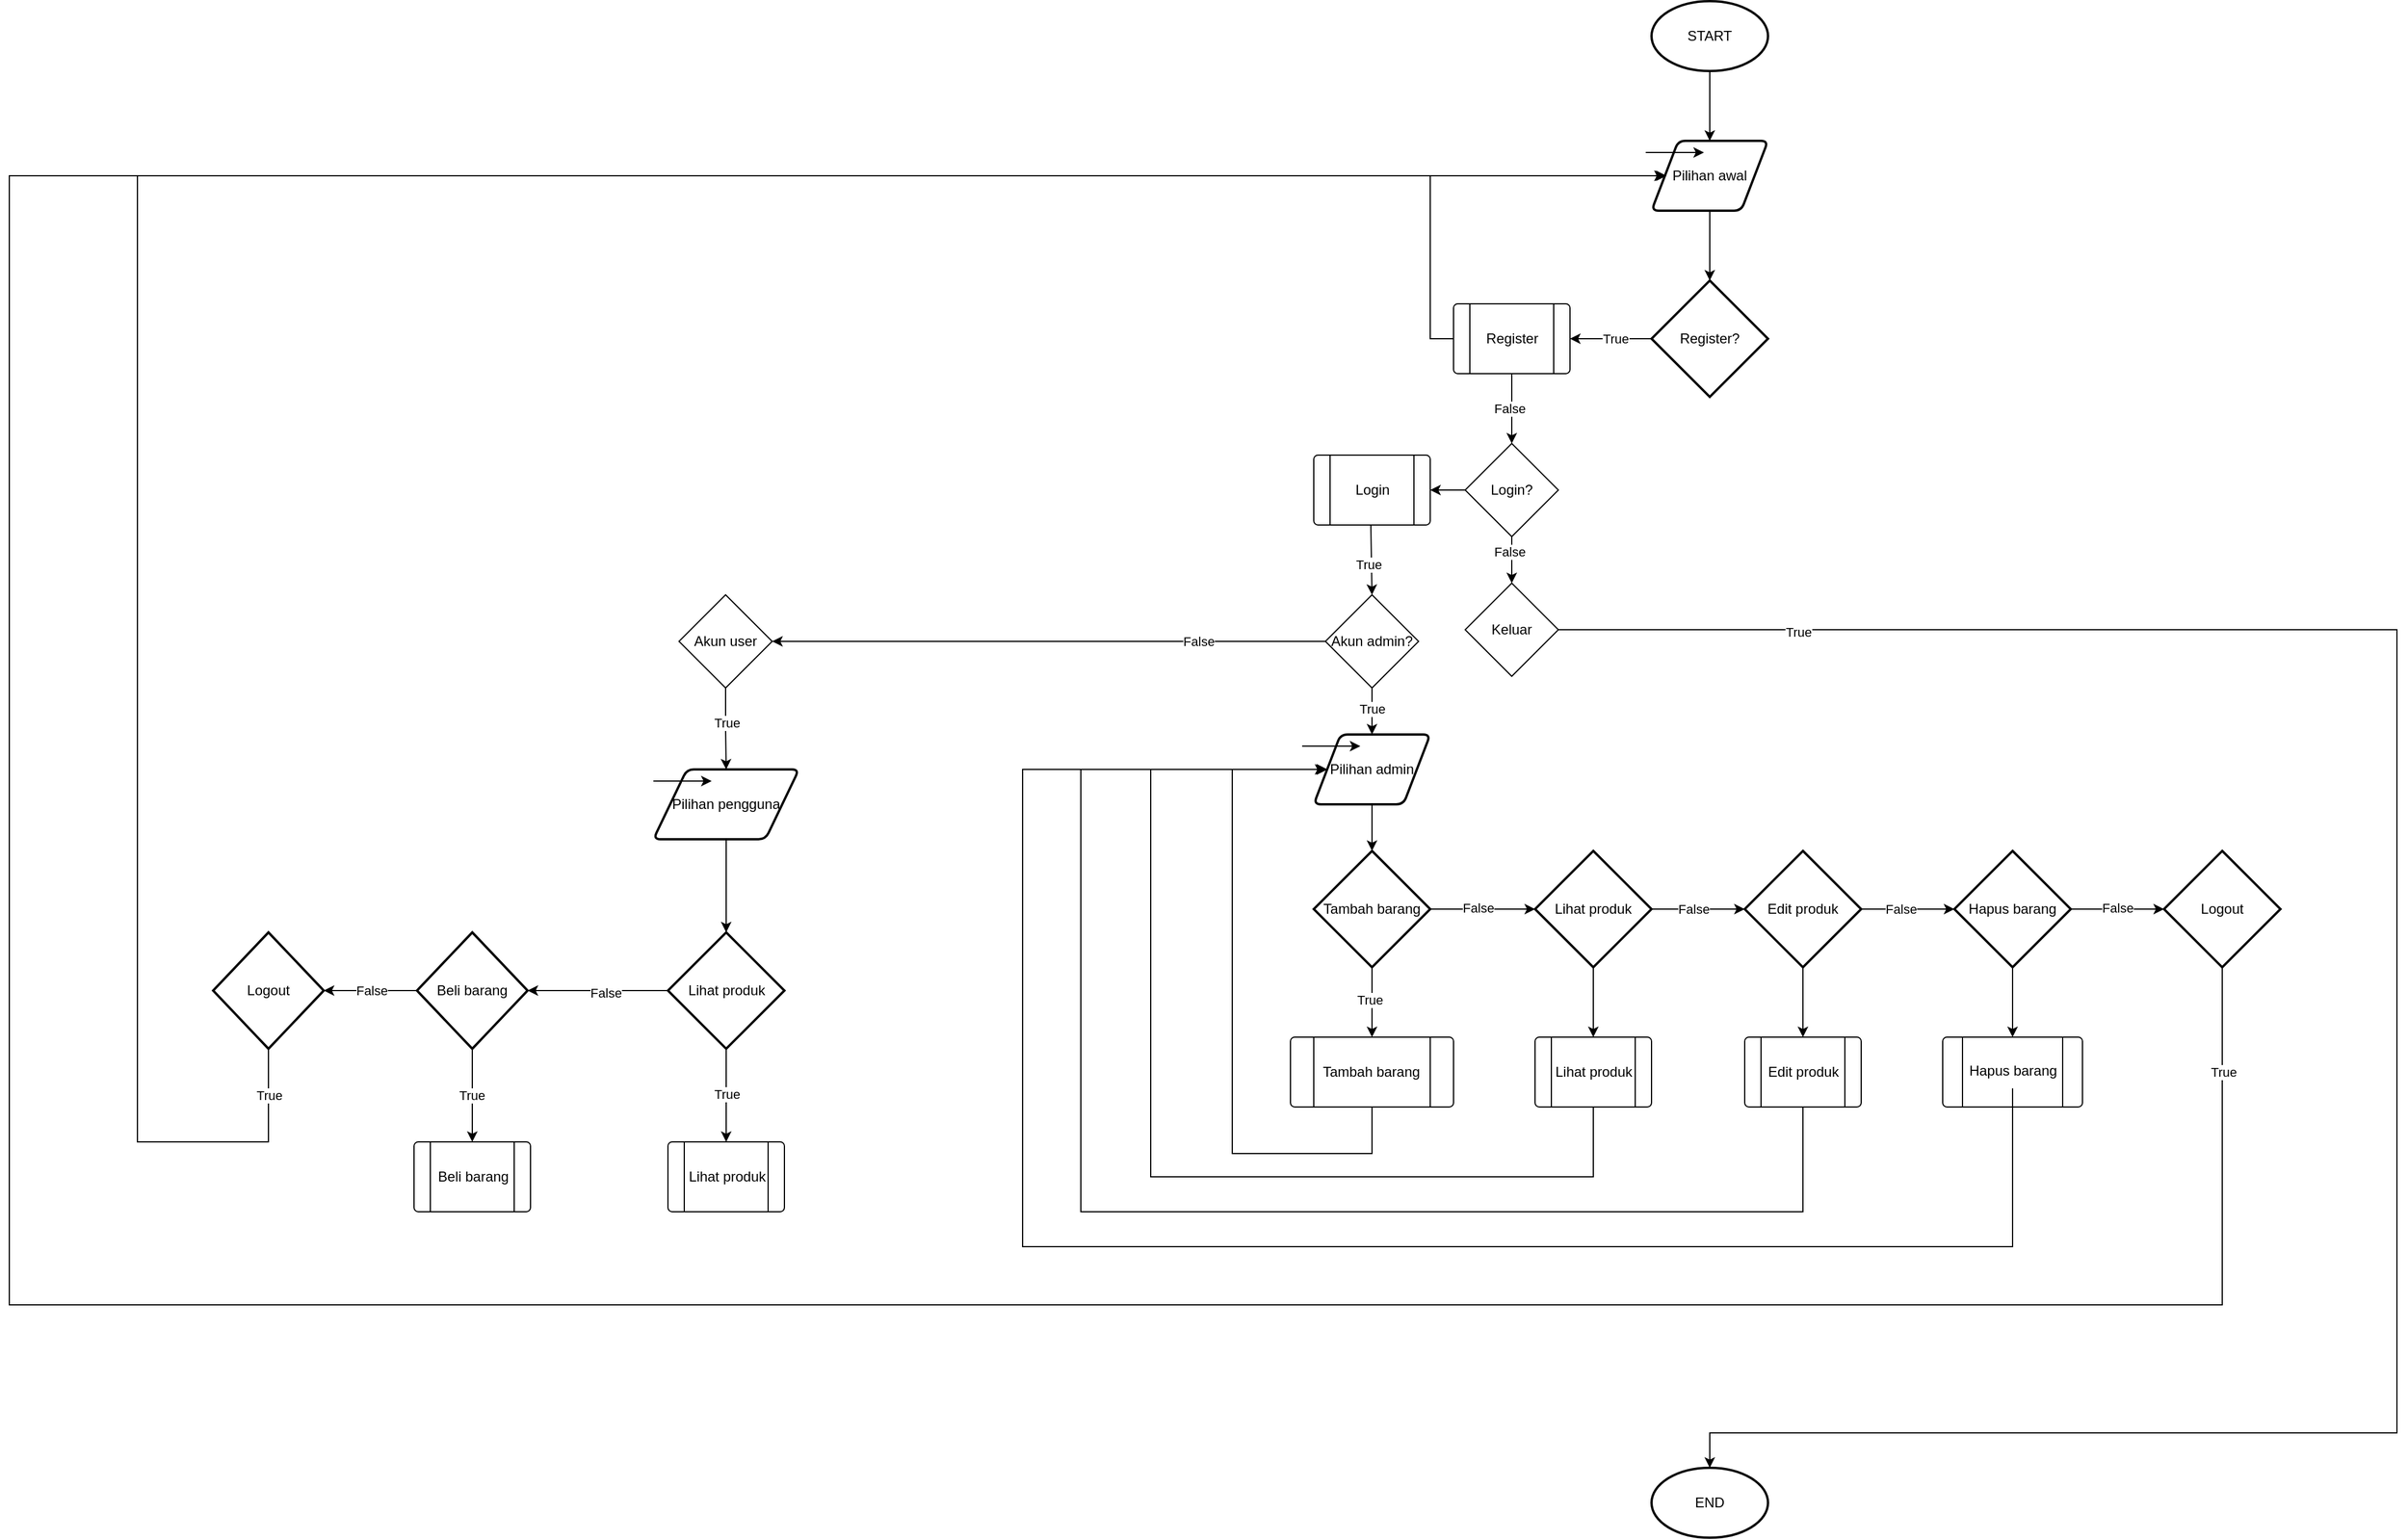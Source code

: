 <mxfile version="24.7.17" pages="8">
  <diagram id="26QEeZrX69vIbiT__6Te" name="UTAMA">
    <mxGraphModel dx="3218" dy="731" grid="1" gridSize="10" guides="1" tooltips="1" connect="1" arrows="1" fold="1" page="1" pageScale="1" pageWidth="850" pageHeight="1100" math="0" shadow="0">
      <root>
        <mxCell id="0" />
        <mxCell id="1" parent="0" />
        <mxCell id="IL1phmKc3OUUYU9UXJBj-3" value="" style="edgeStyle=orthogonalEdgeStyle;rounded=0;orthogonalLoop=1;jettySize=auto;html=1;" parent="1" source="IL1phmKc3OUUYU9UXJBj-1" target="IL1phmKc3OUUYU9UXJBj-2" edge="1">
          <mxGeometry relative="1" as="geometry" />
        </mxCell>
        <mxCell id="IL1phmKc3OUUYU9UXJBj-1" value="START" style="strokeWidth=2;html=1;shape=mxgraph.flowchart.start_1;whiteSpace=wrap;" parent="1" vertex="1">
          <mxGeometry x="370" y="290" width="100" height="60" as="geometry" />
        </mxCell>
        <mxCell id="IL1phmKc3OUUYU9UXJBj-5" value="" style="edgeStyle=orthogonalEdgeStyle;rounded=0;orthogonalLoop=1;jettySize=auto;html=1;entryX=0.5;entryY=0;entryDx=0;entryDy=0;entryPerimeter=0;" parent="1" source="IL1phmKc3OUUYU9UXJBj-2" target="XxElJnlrTqwfch94WFFh-1" edge="1">
          <mxGeometry relative="1" as="geometry">
            <mxPoint x="420" y="550" as="targetPoint" />
          </mxGeometry>
        </mxCell>
        <mxCell id="IL1phmKc3OUUYU9UXJBj-2" value="Pilihan awal" style="shape=parallelogram;html=1;strokeWidth=2;perimeter=parallelogramPerimeter;whiteSpace=wrap;rounded=1;arcSize=12;size=0.23;" parent="1" vertex="1">
          <mxGeometry x="370" y="410" width="100" height="60" as="geometry" />
        </mxCell>
        <mxCell id="XxElJnlrTqwfch94WFFh-4" value="" style="edgeStyle=orthogonalEdgeStyle;rounded=0;orthogonalLoop=1;jettySize=auto;html=1;entryX=1;entryY=0.5;entryDx=0;entryDy=0;" parent="1" source="XxElJnlrTqwfch94WFFh-1" target="XxElJnlrTqwfch94WFFh-5" edge="1">
          <mxGeometry relative="1" as="geometry">
            <mxPoint x="300" y="580" as="targetPoint" />
          </mxGeometry>
        </mxCell>
        <mxCell id="XxElJnlrTqwfch94WFFh-6" value="True" style="edgeLabel;html=1;align=center;verticalAlign=middle;resizable=0;points=[];" parent="XxElJnlrTqwfch94WFFh-4" vertex="1" connectable="0">
          <mxGeometry x="-0.103" y="5" relative="1" as="geometry">
            <mxPoint y="-5" as="offset" />
          </mxGeometry>
        </mxCell>
        <mxCell id="XxElJnlrTqwfch94WFFh-1" value="Register?" style="strokeWidth=2;html=1;shape=mxgraph.flowchart.decision;whiteSpace=wrap;" parent="1" vertex="1">
          <mxGeometry x="370" y="530" width="100" height="100" as="geometry" />
        </mxCell>
        <mxCell id="XxElJnlrTqwfch94WFFh-8" style="edgeStyle=orthogonalEdgeStyle;rounded=0;orthogonalLoop=1;jettySize=auto;html=1;entryX=0;entryY=0.5;entryDx=0;entryDy=0;" parent="1" source="XxElJnlrTqwfch94WFFh-5" target="IL1phmKc3OUUYU9UXJBj-2" edge="1">
          <mxGeometry relative="1" as="geometry">
            <Array as="points">
              <mxPoint x="180" y="580" />
              <mxPoint x="180" y="440" />
            </Array>
          </mxGeometry>
        </mxCell>
        <mxCell id="4S5R090-bwrtNlhZvarS-1" value="" style="edgeStyle=orthogonalEdgeStyle;rounded=0;orthogonalLoop=1;jettySize=auto;html=1;entryX=0.5;entryY=0;entryDx=0;entryDy=0;" parent="1" source="XxElJnlrTqwfch94WFFh-5" target="4S5R090-bwrtNlhZvarS-7" edge="1">
          <mxGeometry relative="1" as="geometry">
            <mxPoint x="250" y="680" as="targetPoint" />
          </mxGeometry>
        </mxCell>
        <mxCell id="4S5R090-bwrtNlhZvarS-2" value="False" style="edgeLabel;html=1;align=center;verticalAlign=middle;resizable=0;points=[];" parent="4S5R090-bwrtNlhZvarS-1" vertex="1" connectable="0">
          <mxGeometry y="-2" relative="1" as="geometry">
            <mxPoint as="offset" />
          </mxGeometry>
        </mxCell>
        <mxCell id="XxElJnlrTqwfch94WFFh-5" value="" style="verticalLabelPosition=bottom;verticalAlign=top;html=1;shape=process;whiteSpace=wrap;rounded=1;size=0.14;arcSize=6;" parent="1" vertex="1">
          <mxGeometry x="200" y="550" width="100" height="60" as="geometry" />
        </mxCell>
        <mxCell id="XxElJnlrTqwfch94WFFh-7" value="Register" style="text;html=1;align=center;verticalAlign=middle;resizable=0;points=[];autosize=1;strokeColor=none;fillColor=none;" parent="1" vertex="1">
          <mxGeometry x="215" y="565" width="70" height="30" as="geometry" />
        </mxCell>
        <mxCell id="4S5R090-bwrtNlhZvarS-9" value="" style="edgeStyle=orthogonalEdgeStyle;rounded=0;orthogonalLoop=1;jettySize=auto;html=1;" parent="1" source="4S5R090-bwrtNlhZvarS-7" target="4S5R090-bwrtNlhZvarS-8" edge="1">
          <mxGeometry relative="1" as="geometry" />
        </mxCell>
        <mxCell id="4S5R090-bwrtNlhZvarS-13" value="" style="edgeStyle=orthogonalEdgeStyle;rounded=0;orthogonalLoop=1;jettySize=auto;html=1;" parent="1" source="4S5R090-bwrtNlhZvarS-7" target="4S5R090-bwrtNlhZvarS-12" edge="1">
          <mxGeometry relative="1" as="geometry" />
        </mxCell>
        <mxCell id="4S5R090-bwrtNlhZvarS-16" value="False" style="edgeLabel;html=1;align=center;verticalAlign=middle;resizable=0;points=[];" parent="4S5R090-bwrtNlhZvarS-13" vertex="1" connectable="0">
          <mxGeometry x="-0.36" y="-2" relative="1" as="geometry">
            <mxPoint as="offset" />
          </mxGeometry>
        </mxCell>
        <mxCell id="4S5R090-bwrtNlhZvarS-7" value="Login?" style="rhombus;whiteSpace=wrap;html=1;" parent="1" vertex="1">
          <mxGeometry x="210" y="670" width="80" height="80" as="geometry" />
        </mxCell>
        <mxCell id="4S5R090-bwrtNlhZvarS-8" value="" style="verticalLabelPosition=bottom;verticalAlign=top;html=1;shape=process;whiteSpace=wrap;rounded=1;size=0.14;arcSize=6;" parent="1" vertex="1">
          <mxGeometry x="80" y="680" width="100" height="60" as="geometry" />
        </mxCell>
        <mxCell id="4S5R090-bwrtNlhZvarS-15" value="" style="edgeStyle=orthogonalEdgeStyle;rounded=0;orthogonalLoop=1;jettySize=auto;html=1;" parent="1" target="4S5R090-bwrtNlhZvarS-14" edge="1">
          <mxGeometry relative="1" as="geometry">
            <mxPoint x="129" y="740" as="sourcePoint" />
          </mxGeometry>
        </mxCell>
        <mxCell id="Yj-vSeAOm31KCTu0Xsmr-1" value="True" style="edgeLabel;html=1;align=center;verticalAlign=middle;resizable=0;points=[];" parent="4S5R090-bwrtNlhZvarS-15" vertex="1" connectable="0">
          <mxGeometry x="0.135" y="-3" relative="1" as="geometry">
            <mxPoint as="offset" />
          </mxGeometry>
        </mxCell>
        <mxCell id="4S5R090-bwrtNlhZvarS-10" value="Login" style="text;html=1;align=center;verticalAlign=middle;resizable=0;points=[];autosize=1;strokeColor=none;fillColor=none;" parent="1" vertex="1">
          <mxGeometry x="105" y="695" width="50" height="30" as="geometry" />
        </mxCell>
        <mxCell id="4S5R090-bwrtNlhZvarS-12" value="Keluar" style="rhombus;whiteSpace=wrap;html=1;" parent="1" vertex="1">
          <mxGeometry x="210" y="790" width="80" height="80" as="geometry" />
        </mxCell>
        <mxCell id="_iMbOhREU7cKjliRstgV-2" value="" style="edgeStyle=orthogonalEdgeStyle;rounded=0;orthogonalLoop=1;jettySize=auto;html=1;entryX=0.5;entryY=0;entryDx=0;entryDy=0;" parent="1" source="4S5R090-bwrtNlhZvarS-14" target="Ol5AXbQPxSO3nmrqW-n--1" edge="1">
          <mxGeometry relative="1" as="geometry">
            <mxPoint x="120" y="908" as="targetPoint" />
          </mxGeometry>
        </mxCell>
        <mxCell id="Yj-vSeAOm31KCTu0Xsmr-2" value="True" style="edgeLabel;html=1;align=center;verticalAlign=middle;resizable=0;points=[];" parent="_iMbOhREU7cKjliRstgV-2" vertex="1" connectable="0">
          <mxGeometry x="-0.11" y="-3" relative="1" as="geometry">
            <mxPoint x="3" as="offset" />
          </mxGeometry>
        </mxCell>
        <mxCell id="Ol5AXbQPxSO3nmrqW-n--5" value="" style="edgeStyle=orthogonalEdgeStyle;rounded=0;orthogonalLoop=1;jettySize=auto;html=1;" parent="1" source="4S5R090-bwrtNlhZvarS-14" target="Ol5AXbQPxSO3nmrqW-n--4" edge="1">
          <mxGeometry relative="1" as="geometry" />
        </mxCell>
        <mxCell id="Yj-vSeAOm31KCTu0Xsmr-3" value="False" style="edgeLabel;html=1;align=center;verticalAlign=middle;resizable=0;points=[];" parent="Ol5AXbQPxSO3nmrqW-n--5" vertex="1" connectable="0">
          <mxGeometry x="-0.025" y="1" relative="1" as="geometry">
            <mxPoint x="122" y="-1" as="offset" />
          </mxGeometry>
        </mxCell>
        <mxCell id="4S5R090-bwrtNlhZvarS-14" value="Akun admin?" style="rhombus;whiteSpace=wrap;html=1;" parent="1" vertex="1">
          <mxGeometry x="90" y="800" width="80" height="80" as="geometry" />
        </mxCell>
        <mxCell id="OENtlaoTmzw9U8hLZUp1-2" value="" style="edgeStyle=orthogonalEdgeStyle;rounded=0;orthogonalLoop=1;jettySize=auto;html=1;" parent="1" source="Ol5AXbQPxSO3nmrqW-n--1" target="OENtlaoTmzw9U8hLZUp1-1" edge="1">
          <mxGeometry relative="1" as="geometry" />
        </mxCell>
        <mxCell id="Ol5AXbQPxSO3nmrqW-n--1" value="Pilihan admin" style="shape=parallelogram;html=1;strokeWidth=2;perimeter=parallelogramPerimeter;whiteSpace=wrap;rounded=1;arcSize=12;size=0.23;" parent="1" vertex="1">
          <mxGeometry x="80" y="920" width="100" height="60" as="geometry" />
        </mxCell>
        <mxCell id="Ol5AXbQPxSO3nmrqW-n--3" value="" style="edgeStyle=none;orthogonalLoop=1;jettySize=auto;html=1;rounded=0;" parent="1" edge="1">
          <mxGeometry width="100" relative="1" as="geometry">
            <mxPoint x="70" y="930" as="sourcePoint" />
            <mxPoint x="120" y="930" as="targetPoint" />
            <Array as="points" />
          </mxGeometry>
        </mxCell>
        <mxCell id="SnPUfPCR4jyvn7PE34Hb-2" value="" style="edgeStyle=orthogonalEdgeStyle;rounded=0;orthogonalLoop=1;jettySize=auto;html=1;" parent="1" source="Ol5AXbQPxSO3nmrqW-n--4" target="SnPUfPCR4jyvn7PE34Hb-1" edge="1">
          <mxGeometry relative="1" as="geometry" />
        </mxCell>
        <mxCell id="SnPUfPCR4jyvn7PE34Hb-3" value="True" style="edgeLabel;html=1;align=center;verticalAlign=middle;resizable=0;points=[];" parent="SnPUfPCR4jyvn7PE34Hb-2" vertex="1" connectable="0">
          <mxGeometry x="0.189" relative="1" as="geometry">
            <mxPoint y="-12" as="offset" />
          </mxGeometry>
        </mxCell>
        <mxCell id="Ol5AXbQPxSO3nmrqW-n--4" value="Akun user" style="rhombus;whiteSpace=wrap;html=1;" parent="1" vertex="1">
          <mxGeometry x="-465" y="800" width="80" height="80" as="geometry" />
        </mxCell>
        <mxCell id="LlNKkPpoZw3NCBhHh1k7-2" value="" style="edgeStyle=orthogonalEdgeStyle;rounded=0;orthogonalLoop=1;jettySize=auto;html=1;entryX=0.5;entryY=0;entryDx=0;entryDy=0;" parent="1" source="OENtlaoTmzw9U8hLZUp1-1" target="LlNKkPpoZw3NCBhHh1k7-3" edge="1">
          <mxGeometry relative="1" as="geometry">
            <mxPoint x="130" y="1220" as="targetPoint" />
          </mxGeometry>
        </mxCell>
        <mxCell id="LlNKkPpoZw3NCBhHh1k7-5" value="True" style="edgeLabel;html=1;align=center;verticalAlign=middle;resizable=0;points=[];" parent="LlNKkPpoZw3NCBhHh1k7-2" vertex="1" connectable="0">
          <mxGeometry x="-0.1" y="2" relative="1" as="geometry">
            <mxPoint x="-4" y="1" as="offset" />
          </mxGeometry>
        </mxCell>
        <mxCell id="lwP8fLJAZRcOApJ7ps1U-2" value="" style="edgeStyle=orthogonalEdgeStyle;rounded=0;orthogonalLoop=1;jettySize=auto;html=1;" parent="1" source="OENtlaoTmzw9U8hLZUp1-1" target="lwP8fLJAZRcOApJ7ps1U-1" edge="1">
          <mxGeometry relative="1" as="geometry" />
        </mxCell>
        <mxCell id="xKdxJ4ueiBNfUoAXIZeR-4" value="False" style="edgeLabel;html=1;align=center;verticalAlign=middle;resizable=0;points=[];" parent="lwP8fLJAZRcOApJ7ps1U-2" vertex="1" connectable="0">
          <mxGeometry x="-0.089" y="-3" relative="1" as="geometry">
            <mxPoint y="-4" as="offset" />
          </mxGeometry>
        </mxCell>
        <mxCell id="OENtlaoTmzw9U8hLZUp1-1" value="Tambah barang" style="strokeWidth=2;html=1;shape=mxgraph.flowchart.decision;whiteSpace=wrap;" parent="1" vertex="1">
          <mxGeometry x="80" y="1020" width="100" height="100" as="geometry" />
        </mxCell>
        <mxCell id="LlNKkPpoZw3NCBhHh1k7-3" value="" style="verticalLabelPosition=bottom;verticalAlign=top;html=1;shape=process;whiteSpace=wrap;rounded=1;size=0.14;arcSize=6;" parent="1" vertex="1">
          <mxGeometry x="60" y="1180" width="140" height="60" as="geometry" />
        </mxCell>
        <mxCell id="oezpbbOGGenALwVOjRUv-10" style="edgeStyle=orthogonalEdgeStyle;rounded=0;orthogonalLoop=1;jettySize=auto;html=1;entryX=0;entryY=0.5;entryDx=0;entryDy=0;exitX=0.5;exitY=1;exitDx=0;exitDy=0;" parent="1" source="LlNKkPpoZw3NCBhHh1k7-3" target="Ol5AXbQPxSO3nmrqW-n--1" edge="1">
          <mxGeometry relative="1" as="geometry">
            <mxPoint x="60" y="1210" as="sourcePoint" />
            <Array as="points">
              <mxPoint x="130" y="1280" />
              <mxPoint x="10" y="1280" />
              <mxPoint x="10" y="950" />
            </Array>
          </mxGeometry>
        </mxCell>
        <mxCell id="LlNKkPpoZw3NCBhHh1k7-4" value="Tambah barang" style="text;html=1;align=center;verticalAlign=middle;resizable=0;points=[];autosize=1;strokeColor=none;fillColor=none;" parent="1" vertex="1">
          <mxGeometry x="74" y="1195" width="110" height="30" as="geometry" />
        </mxCell>
        <mxCell id="6GOM7Ha0-x-E4gUQbuxZ-3" value="" style="edgeStyle=orthogonalEdgeStyle;rounded=0;orthogonalLoop=1;jettySize=auto;html=1;" parent="1" source="lwP8fLJAZRcOApJ7ps1U-1" target="6GOM7Ha0-x-E4gUQbuxZ-2" edge="1">
          <mxGeometry relative="1" as="geometry" />
        </mxCell>
        <mxCell id="6GOM7Ha0-x-E4gUQbuxZ-6" value="" style="edgeStyle=orthogonalEdgeStyle;rounded=0;orthogonalLoop=1;jettySize=auto;html=1;" parent="1" source="lwP8fLJAZRcOApJ7ps1U-1" target="6GOM7Ha0-x-E4gUQbuxZ-5" edge="1">
          <mxGeometry relative="1" as="geometry" />
        </mxCell>
        <mxCell id="xKdxJ4ueiBNfUoAXIZeR-5" value="False" style="edgeLabel;html=1;align=center;verticalAlign=middle;resizable=0;points=[];" parent="6GOM7Ha0-x-E4gUQbuxZ-6" vertex="1" connectable="0">
          <mxGeometry x="-0.125" y="-2" relative="1" as="geometry">
            <mxPoint x="1" y="-2" as="offset" />
          </mxGeometry>
        </mxCell>
        <mxCell id="lwP8fLJAZRcOApJ7ps1U-1" value="Lihat produk" style="strokeWidth=2;html=1;shape=mxgraph.flowchart.decision;whiteSpace=wrap;" parent="1" vertex="1">
          <mxGeometry x="270" y="1020" width="100" height="100" as="geometry" />
        </mxCell>
        <mxCell id="oezpbbOGGenALwVOjRUv-11" style="edgeStyle=orthogonalEdgeStyle;rounded=0;orthogonalLoop=1;jettySize=auto;html=1;entryX=0;entryY=0.5;entryDx=0;entryDy=0;exitX=0.5;exitY=1;exitDx=0;exitDy=0;" parent="1" source="6GOM7Ha0-x-E4gUQbuxZ-2" target="Ol5AXbQPxSO3nmrqW-n--1" edge="1">
          <mxGeometry relative="1" as="geometry">
            <Array as="points">
              <mxPoint x="320" y="1300" />
              <mxPoint x="-60" y="1300" />
              <mxPoint x="-60" y="950" />
            </Array>
          </mxGeometry>
        </mxCell>
        <mxCell id="6GOM7Ha0-x-E4gUQbuxZ-2" value="" style="verticalLabelPosition=bottom;verticalAlign=top;html=1;shape=process;whiteSpace=wrap;rounded=1;size=0.14;arcSize=6;" parent="1" vertex="1">
          <mxGeometry x="270" y="1180" width="100" height="60" as="geometry" />
        </mxCell>
        <mxCell id="6GOM7Ha0-x-E4gUQbuxZ-4" value="Lihat produk" style="text;html=1;align=center;verticalAlign=middle;resizable=0;points=[];autosize=1;strokeColor=none;fillColor=none;" parent="1" vertex="1">
          <mxGeometry x="275" y="1195" width="90" height="30" as="geometry" />
        </mxCell>
        <mxCell id="xKdxJ4ueiBNfUoAXIZeR-2" value="" style="edgeStyle=orthogonalEdgeStyle;rounded=0;orthogonalLoop=1;jettySize=auto;html=1;" parent="1" source="6GOM7Ha0-x-E4gUQbuxZ-5" target="xKdxJ4ueiBNfUoAXIZeR-1" edge="1">
          <mxGeometry relative="1" as="geometry" />
        </mxCell>
        <mxCell id="oezpbbOGGenALwVOjRUv-2" value="" style="edgeStyle=orthogonalEdgeStyle;rounded=0;orthogonalLoop=1;jettySize=auto;html=1;" parent="1" source="6GOM7Ha0-x-E4gUQbuxZ-5" target="oezpbbOGGenALwVOjRUv-1" edge="1">
          <mxGeometry relative="1" as="geometry" />
        </mxCell>
        <mxCell id="Rre3uUxoKFEs3axPbOkD-1" value="False" style="edgeLabel;html=1;align=center;verticalAlign=middle;resizable=0;points=[];" vertex="1" connectable="0" parent="oezpbbOGGenALwVOjRUv-2">
          <mxGeometry x="-0.153" relative="1" as="geometry">
            <mxPoint as="offset" />
          </mxGeometry>
        </mxCell>
        <mxCell id="6GOM7Ha0-x-E4gUQbuxZ-5" value="Edit produk" style="strokeWidth=2;html=1;shape=mxgraph.flowchart.decision;whiteSpace=wrap;" parent="1" vertex="1">
          <mxGeometry x="450" y="1020" width="100" height="100" as="geometry" />
        </mxCell>
        <mxCell id="oezpbbOGGenALwVOjRUv-12" style="edgeStyle=orthogonalEdgeStyle;rounded=0;orthogonalLoop=1;jettySize=auto;html=1;entryX=0;entryY=0.5;entryDx=0;entryDy=0;" parent="1" source="xKdxJ4ueiBNfUoAXIZeR-1" target="Ol5AXbQPxSO3nmrqW-n--1" edge="1">
          <mxGeometry relative="1" as="geometry">
            <Array as="points">
              <mxPoint x="500" y="1330" />
              <mxPoint x="-120" y="1330" />
              <mxPoint x="-120" y="950" />
            </Array>
          </mxGeometry>
        </mxCell>
        <mxCell id="xKdxJ4ueiBNfUoAXIZeR-1" value="" style="verticalLabelPosition=bottom;verticalAlign=top;html=1;shape=process;whiteSpace=wrap;rounded=1;size=0.14;arcSize=6;" parent="1" vertex="1">
          <mxGeometry x="450" y="1180" width="100" height="60" as="geometry" />
        </mxCell>
        <mxCell id="xKdxJ4ueiBNfUoAXIZeR-3" value="Edit produk" style="text;html=1;align=center;verticalAlign=middle;resizable=0;points=[];autosize=1;strokeColor=none;fillColor=none;" parent="1" vertex="1">
          <mxGeometry x="460" y="1195" width="80" height="30" as="geometry" />
        </mxCell>
        <mxCell id="oezpbbOGGenALwVOjRUv-4" value="" style="edgeStyle=orthogonalEdgeStyle;rounded=0;orthogonalLoop=1;jettySize=auto;html=1;" parent="1" source="oezpbbOGGenALwVOjRUv-1" target="oezpbbOGGenALwVOjRUv-3" edge="1">
          <mxGeometry relative="1" as="geometry" />
        </mxCell>
        <mxCell id="oezpbbOGGenALwVOjRUv-8" value="" style="edgeStyle=orthogonalEdgeStyle;rounded=0;orthogonalLoop=1;jettySize=auto;html=1;" parent="1" source="oezpbbOGGenALwVOjRUv-1" target="oezpbbOGGenALwVOjRUv-7" edge="1">
          <mxGeometry relative="1" as="geometry" />
        </mxCell>
        <mxCell id="Rre3uUxoKFEs3axPbOkD-2" value="False" style="edgeLabel;html=1;align=center;verticalAlign=middle;resizable=0;points=[];" vertex="1" connectable="0" parent="oezpbbOGGenALwVOjRUv-8">
          <mxGeometry x="0.005" y="1" relative="1" as="geometry">
            <mxPoint as="offset" />
          </mxGeometry>
        </mxCell>
        <mxCell id="oezpbbOGGenALwVOjRUv-1" value="Hapus barang" style="strokeWidth=2;html=1;shape=mxgraph.flowchart.decision;whiteSpace=wrap;" parent="1" vertex="1">
          <mxGeometry x="630" y="1020" width="100" height="100" as="geometry" />
        </mxCell>
        <mxCell id="oezpbbOGGenALwVOjRUv-3" value="" style="verticalLabelPosition=bottom;verticalAlign=top;html=1;shape=process;whiteSpace=wrap;rounded=1;size=0.14;arcSize=6;" parent="1" vertex="1">
          <mxGeometry x="620" y="1180" width="120" height="60" as="geometry" />
        </mxCell>
        <mxCell id="oezpbbOGGenALwVOjRUv-5" value="Hapus barang" style="text;html=1;align=center;verticalAlign=middle;resizable=0;points=[];autosize=1;strokeColor=none;fillColor=none;" parent="1" vertex="1">
          <mxGeometry x="630" y="1194" width="100" height="30" as="geometry" />
        </mxCell>
        <mxCell id="oezpbbOGGenALwVOjRUv-9" style="edgeStyle=orthogonalEdgeStyle;rounded=0;orthogonalLoop=1;jettySize=auto;html=1;entryX=0;entryY=0.5;entryDx=0;entryDy=0;" parent="1" source="oezpbbOGGenALwVOjRUv-7" target="IL1phmKc3OUUYU9UXJBj-2" edge="1">
          <mxGeometry relative="1" as="geometry">
            <Array as="points">
              <mxPoint x="860" y="1410" />
              <mxPoint x="-1040" y="1410" />
              <mxPoint x="-1040" y="440" />
            </Array>
          </mxGeometry>
        </mxCell>
        <mxCell id="Rre3uUxoKFEs3axPbOkD-3" value="True" style="edgeLabel;html=1;align=center;verticalAlign=middle;resizable=0;points=[];" vertex="1" connectable="0" parent="oezpbbOGGenALwVOjRUv-9">
          <mxGeometry x="-0.961" y="1" relative="1" as="geometry">
            <mxPoint as="offset" />
          </mxGeometry>
        </mxCell>
        <mxCell id="oezpbbOGGenALwVOjRUv-7" value="Logout" style="strokeWidth=2;html=1;shape=mxgraph.flowchart.decision;whiteSpace=wrap;" parent="1" vertex="1">
          <mxGeometry x="810" y="1020" width="100" height="100" as="geometry" />
        </mxCell>
        <mxCell id="oezpbbOGGenALwVOjRUv-13" style="edgeStyle=orthogonalEdgeStyle;rounded=0;orthogonalLoop=1;jettySize=auto;html=1;" parent="1" source="oezpbbOGGenALwVOjRUv-5" edge="1">
          <mxGeometry relative="1" as="geometry">
            <mxPoint x="90" y="950" as="targetPoint" />
            <Array as="points">
              <mxPoint x="680" y="1360" />
              <mxPoint x="-170" y="1360" />
              <mxPoint x="-170" y="950" />
            </Array>
          </mxGeometry>
        </mxCell>
        <mxCell id="9OENz1F9VdTtjFjYxFF2-2" value="" style="edgeStyle=orthogonalEdgeStyle;rounded=0;orthogonalLoop=1;jettySize=auto;html=1;" parent="1" source="SnPUfPCR4jyvn7PE34Hb-1" target="9OENz1F9VdTtjFjYxFF2-1" edge="1">
          <mxGeometry relative="1" as="geometry" />
        </mxCell>
        <mxCell id="SnPUfPCR4jyvn7PE34Hb-1" value="Pilihan pengguna" style="shape=parallelogram;html=1;strokeWidth=2;perimeter=parallelogramPerimeter;whiteSpace=wrap;rounded=1;arcSize=12;size=0.23;" parent="1" vertex="1">
          <mxGeometry x="-487" y="950" width="125" height="60" as="geometry" />
        </mxCell>
        <mxCell id="SnPUfPCR4jyvn7PE34Hb-4" value="" style="edgeStyle=none;orthogonalLoop=1;jettySize=auto;html=1;rounded=0;" parent="1" edge="1">
          <mxGeometry width="100" relative="1" as="geometry">
            <mxPoint x="-487" y="960" as="sourcePoint" />
            <mxPoint x="-437" y="960" as="targetPoint" />
            <Array as="points" />
          </mxGeometry>
        </mxCell>
        <mxCell id="9OENz1F9VdTtjFjYxFF2-4" value="" style="edgeStyle=orthogonalEdgeStyle;rounded=0;orthogonalLoop=1;jettySize=auto;html=1;" parent="1" source="9OENz1F9VdTtjFjYxFF2-1" target="9OENz1F9VdTtjFjYxFF2-3" edge="1">
          <mxGeometry relative="1" as="geometry" />
        </mxCell>
        <mxCell id="7CoMZ6yRX7SlCiv-Ta6n-1" value="False" style="edgeLabel;html=1;align=center;verticalAlign=middle;resizable=0;points=[];" parent="9OENz1F9VdTtjFjYxFF2-4" vertex="1" connectable="0">
          <mxGeometry x="-0.095" y="2" relative="1" as="geometry">
            <mxPoint x="1" as="offset" />
          </mxGeometry>
        </mxCell>
        <mxCell id="8fDBhv9t8lkOErtbsiVY-2" value="" style="edgeStyle=orthogonalEdgeStyle;rounded=0;orthogonalLoop=1;jettySize=auto;html=1;" parent="1" source="9OENz1F9VdTtjFjYxFF2-1" target="8fDBhv9t8lkOErtbsiVY-1" edge="1">
          <mxGeometry relative="1" as="geometry" />
        </mxCell>
        <mxCell id="8fDBhv9t8lkOErtbsiVY-3" value="True" style="edgeLabel;html=1;align=center;verticalAlign=middle;resizable=0;points=[];" parent="8fDBhv9t8lkOErtbsiVY-2" vertex="1" connectable="0">
          <mxGeometry x="-0.165" y="3" relative="1" as="geometry">
            <mxPoint x="-3" y="5" as="offset" />
          </mxGeometry>
        </mxCell>
        <mxCell id="9OENz1F9VdTtjFjYxFF2-1" value="Lihat produk" style="strokeWidth=2;html=1;shape=mxgraph.flowchart.decision;whiteSpace=wrap;" parent="1" vertex="1">
          <mxGeometry x="-474.5" y="1090" width="100" height="100" as="geometry" />
        </mxCell>
        <mxCell id="7CoMZ6yRX7SlCiv-Ta6n-3" value="" style="edgeStyle=orthogonalEdgeStyle;rounded=0;orthogonalLoop=1;jettySize=auto;html=1;" parent="1" source="9OENz1F9VdTtjFjYxFF2-3" target="7CoMZ6yRX7SlCiv-Ta6n-2" edge="1">
          <mxGeometry relative="1" as="geometry" />
        </mxCell>
        <mxCell id="Rre3uUxoKFEs3axPbOkD-4" value="True" style="edgeLabel;html=1;align=center;verticalAlign=middle;resizable=0;points=[];" vertex="1" connectable="0" parent="7CoMZ6yRX7SlCiv-Ta6n-3">
          <mxGeometry x="0.016" y="-1" relative="1" as="geometry">
            <mxPoint y="-1" as="offset" />
          </mxGeometry>
        </mxCell>
        <mxCell id="7CoMZ6yRX7SlCiv-Ta6n-6" value="" style="edgeStyle=orthogonalEdgeStyle;rounded=0;orthogonalLoop=1;jettySize=auto;html=1;" parent="1" source="9OENz1F9VdTtjFjYxFF2-3" target="7CoMZ6yRX7SlCiv-Ta6n-5" edge="1">
          <mxGeometry relative="1" as="geometry" />
        </mxCell>
        <mxCell id="7CoMZ6yRX7SlCiv-Ta6n-8" value="False" style="edgeLabel;html=1;align=center;verticalAlign=middle;resizable=0;points=[];" parent="7CoMZ6yRX7SlCiv-Ta6n-6" vertex="1" connectable="0">
          <mxGeometry x="-0.025" relative="1" as="geometry">
            <mxPoint as="offset" />
          </mxGeometry>
        </mxCell>
        <mxCell id="9OENz1F9VdTtjFjYxFF2-3" value="Beli barang" style="strokeWidth=2;html=1;shape=mxgraph.flowchart.decision;whiteSpace=wrap;" parent="1" vertex="1">
          <mxGeometry x="-690" y="1090" width="95" height="100" as="geometry" />
        </mxCell>
        <mxCell id="8fDBhv9t8lkOErtbsiVY-1" value="" style="verticalLabelPosition=bottom;verticalAlign=top;html=1;shape=process;whiteSpace=wrap;rounded=1;size=0.14;arcSize=6;" parent="1" vertex="1">
          <mxGeometry x="-474.5" y="1270" width="100" height="60" as="geometry" />
        </mxCell>
        <mxCell id="8fDBhv9t8lkOErtbsiVY-4" value="Lihat produk" style="text;html=1;align=center;verticalAlign=middle;resizable=0;points=[];autosize=1;strokeColor=none;fillColor=none;" parent="1" vertex="1">
          <mxGeometry x="-469.5" y="1285" width="90" height="30" as="geometry" />
        </mxCell>
        <mxCell id="7CoMZ6yRX7SlCiv-Ta6n-2" value="" style="verticalLabelPosition=bottom;verticalAlign=top;html=1;shape=process;whiteSpace=wrap;rounded=1;size=0.14;arcSize=6;" parent="1" vertex="1">
          <mxGeometry x="-692.5" y="1270" width="100" height="60" as="geometry" />
        </mxCell>
        <mxCell id="7CoMZ6yRX7SlCiv-Ta6n-4" value="Beli barang" style="text;html=1;align=center;verticalAlign=middle;resizable=0;points=[];autosize=1;strokeColor=none;fillColor=none;" parent="1" vertex="1">
          <mxGeometry x="-682.5" y="1285" width="80" height="30" as="geometry" />
        </mxCell>
        <mxCell id="7CoMZ6yRX7SlCiv-Ta6n-7" style="edgeStyle=orthogonalEdgeStyle;rounded=0;orthogonalLoop=1;jettySize=auto;html=1;exitX=0.5;exitY=1;exitDx=0;exitDy=0;exitPerimeter=0;" parent="1" source="7CoMZ6yRX7SlCiv-Ta6n-5" edge="1">
          <mxGeometry relative="1" as="geometry">
            <mxPoint x="382.909" y="440" as="targetPoint" />
            <Array as="points">
              <mxPoint x="-817" y="1270" />
              <mxPoint x="-930" y="1270" />
              <mxPoint x="-930" y="440" />
            </Array>
          </mxGeometry>
        </mxCell>
        <mxCell id="wvpwsmQRskz_HWi-Tl-z-1" value="True" style="edgeLabel;html=1;align=center;verticalAlign=middle;resizable=0;points=[];" vertex="1" connectable="0" parent="7CoMZ6yRX7SlCiv-Ta6n-7">
          <mxGeometry x="-0.993" y="-2" relative="1" as="geometry">
            <mxPoint x="2" y="32" as="offset" />
          </mxGeometry>
        </mxCell>
        <mxCell id="7CoMZ6yRX7SlCiv-Ta6n-5" value="Logout" style="strokeWidth=2;html=1;shape=mxgraph.flowchart.decision;whiteSpace=wrap;" parent="1" vertex="1">
          <mxGeometry x="-865" y="1090" width="95" height="100" as="geometry" />
        </mxCell>
        <mxCell id="CmBOQebBg6JPJXjIbVgN-1" value="END" style="strokeWidth=2;html=1;shape=mxgraph.flowchart.start_1;whiteSpace=wrap;" parent="1" vertex="1">
          <mxGeometry x="370" y="1550" width="100" height="60" as="geometry" />
        </mxCell>
        <mxCell id="CmBOQebBg6JPJXjIbVgN-3" style="edgeStyle=orthogonalEdgeStyle;rounded=0;orthogonalLoop=1;jettySize=auto;html=1;entryX=0.5;entryY=0;entryDx=0;entryDy=0;entryPerimeter=0;" parent="1" source="4S5R090-bwrtNlhZvarS-12" target="CmBOQebBg6JPJXjIbVgN-1" edge="1">
          <mxGeometry relative="1" as="geometry">
            <Array as="points">
              <mxPoint x="1010" y="830" />
              <mxPoint x="1010" y="1520" />
              <mxPoint x="420" y="1520" />
            </Array>
          </mxGeometry>
        </mxCell>
        <mxCell id="CmBOQebBg6JPJXjIbVgN-4" value="True" style="edgeLabel;html=1;align=center;verticalAlign=middle;resizable=0;points=[];" parent="CmBOQebBg6JPJXjIbVgN-3" vertex="1" connectable="0">
          <mxGeometry x="-0.796" y="-2" relative="1" as="geometry">
            <mxPoint x="-1" as="offset" />
          </mxGeometry>
        </mxCell>
        <mxCell id="wvpwsmQRskz_HWi-Tl-z-2" value="" style="edgeStyle=none;orthogonalLoop=1;jettySize=auto;html=1;rounded=0;" edge="1" parent="1">
          <mxGeometry width="100" relative="1" as="geometry">
            <mxPoint x="365" y="420" as="sourcePoint" />
            <mxPoint x="415" y="420" as="targetPoint" />
            <Array as="points" />
          </mxGeometry>
        </mxCell>
      </root>
    </mxGraphModel>
  </diagram>
  <diagram id="ktEtNFoIpM2ly_aeJpQO" name="register">
    <mxGraphModel dx="1290" dy="621" grid="1" gridSize="10" guides="1" tooltips="1" connect="1" arrows="1" fold="1" page="1" pageScale="1" pageWidth="850" pageHeight="1100" math="0" shadow="0">
      <root>
        <mxCell id="0" />
        <mxCell id="1" parent="0" />
        <mxCell id="VKh4wYocVOfpkpVN81ZU-2" value="" style="edgeStyle=orthogonalEdgeStyle;rounded=0;orthogonalLoop=1;jettySize=auto;html=1;" edge="1" parent="1" source="HmQbHXPhvyVjyVEYvVR3-1" target="VKh4wYocVOfpkpVN81ZU-1">
          <mxGeometry relative="1" as="geometry" />
        </mxCell>
        <mxCell id="HmQbHXPhvyVjyVEYvVR3-1" value="REGISTER" style="strokeWidth=2;html=1;shape=mxgraph.flowchart.start_1;whiteSpace=wrap;" vertex="1" parent="1">
          <mxGeometry x="370" y="280" width="100" height="60" as="geometry" />
        </mxCell>
        <mxCell id="VKh4wYocVOfpkpVN81ZU-5" value="" style="edgeStyle=orthogonalEdgeStyle;rounded=0;orthogonalLoop=1;jettySize=auto;html=1;" edge="1" parent="1" source="VKh4wYocVOfpkpVN81ZU-1" target="VKh4wYocVOfpkpVN81ZU-4">
          <mxGeometry relative="1" as="geometry" />
        </mxCell>
        <mxCell id="VKh4wYocVOfpkpVN81ZU-1" value="Masukkan username dan password baru dan role" style="shape=parallelogram;html=1;strokeWidth=2;perimeter=parallelogramPerimeter;whiteSpace=wrap;rounded=1;arcSize=12;size=0.23;" vertex="1" parent="1">
          <mxGeometry x="330" y="400" width="180" height="80" as="geometry" />
        </mxCell>
        <mxCell id="VKh4wYocVOfpkpVN81ZU-3" value="" style="edgeStyle=none;orthogonalLoop=1;jettySize=auto;html=1;rounded=0;" edge="1" parent="1">
          <mxGeometry width="100" relative="1" as="geometry">
            <mxPoint x="340" y="410" as="sourcePoint" />
            <mxPoint x="390" y="410" as="targetPoint" />
            <Array as="points" />
          </mxGeometry>
        </mxCell>
        <mxCell id="VKh4wYocVOfpkpVN81ZU-4" value="END" style="strokeWidth=2;html=1;shape=mxgraph.flowchart.start_1;whiteSpace=wrap;" vertex="1" parent="1">
          <mxGeometry x="370" y="530" width="100" height="60" as="geometry" />
        </mxCell>
      </root>
    </mxGraphModel>
  </diagram>
  <diagram id="SmcD0gcLfTPNKzkXsCBj" name="Login">
    <mxGraphModel dx="1290" dy="621" grid="1" gridSize="10" guides="1" tooltips="1" connect="1" arrows="1" fold="1" page="1" pageScale="1" pageWidth="850" pageHeight="1100" math="0" shadow="0">
      <root>
        <mxCell id="0" />
        <mxCell id="1" parent="0" />
        <mxCell id="1CEzEv85pM4cY1ektA_q-3" value="" style="edgeStyle=orthogonalEdgeStyle;rounded=0;orthogonalLoop=1;jettySize=auto;html=1;" edge="1" parent="1" source="1CEzEv85pM4cY1ektA_q-1" target="1CEzEv85pM4cY1ektA_q-2">
          <mxGeometry relative="1" as="geometry" />
        </mxCell>
        <mxCell id="1CEzEv85pM4cY1ektA_q-1" value="Login" style="strokeWidth=2;html=1;shape=mxgraph.flowchart.start_1;whiteSpace=wrap;" vertex="1" parent="1">
          <mxGeometry x="370" y="290" width="100" height="60" as="geometry" />
        </mxCell>
        <mxCell id="Hw1NM17Ju1ICcXC9FIYj-3" value="" style="edgeStyle=orthogonalEdgeStyle;rounded=0;orthogonalLoop=1;jettySize=auto;html=1;" edge="1" parent="1" source="1CEzEv85pM4cY1ektA_q-2" target="Hw1NM17Ju1ICcXC9FIYj-2">
          <mxGeometry relative="1" as="geometry" />
        </mxCell>
        <mxCell id="1CEzEv85pM4cY1ektA_q-2" value="Masukkan username dan password" style="shape=parallelogram;html=1;strokeWidth=2;perimeter=parallelogramPerimeter;whiteSpace=wrap;rounded=1;arcSize=12;size=0.23;" vertex="1" parent="1">
          <mxGeometry x="335" y="410" width="170" height="60" as="geometry" />
        </mxCell>
        <mxCell id="Hw1NM17Ju1ICcXC9FIYj-1" value="" style="edgeStyle=none;orthogonalLoop=1;jettySize=auto;html=1;rounded=0;" edge="1" parent="1">
          <mxGeometry width="100" relative="1" as="geometry">
            <mxPoint x="340" y="420" as="sourcePoint" />
            <mxPoint x="390" y="420" as="targetPoint" />
            <Array as="points" />
          </mxGeometry>
        </mxCell>
        <mxCell id="Hw1NM17Ju1ICcXC9FIYj-2" value="END" style="strokeWidth=2;html=1;shape=mxgraph.flowchart.start_1;whiteSpace=wrap;" vertex="1" parent="1">
          <mxGeometry x="370" y="520" width="100" height="60" as="geometry" />
        </mxCell>
      </root>
    </mxGraphModel>
  </diagram>
  <diagram id="Ve1xwCIah6qCtvUL2dTP" name="Tambah barang">
    <mxGraphModel dx="1290" dy="621" grid="1" gridSize="10" guides="1" tooltips="1" connect="1" arrows="1" fold="1" page="1" pageScale="1" pageWidth="850" pageHeight="1100" math="0" shadow="0">
      <root>
        <mxCell id="0" />
        <mxCell id="1" parent="0" />
        <mxCell id="lfGd7uaG8iDtJMwpoELQ-2" value="" style="edgeStyle=orthogonalEdgeStyle;rounded=0;orthogonalLoop=1;jettySize=auto;html=1;" edge="1" parent="1" source="CyW5iDT0tgd5cnGe8wpG-1" target="lfGd7uaG8iDtJMwpoELQ-1">
          <mxGeometry relative="1" as="geometry" />
        </mxCell>
        <mxCell id="CyW5iDT0tgd5cnGe8wpG-1" value="TAMBAH BARANG" style="strokeWidth=2;html=1;shape=mxgraph.flowchart.start_1;whiteSpace=wrap;" vertex="1" parent="1">
          <mxGeometry x="375" y="230" width="100" height="60" as="geometry" />
        </mxCell>
        <mxCell id="lfGd7uaG8iDtJMwpoELQ-5" value="" style="edgeStyle=orthogonalEdgeStyle;rounded=0;orthogonalLoop=1;jettySize=auto;html=1;" edge="1" parent="1" source="lfGd7uaG8iDtJMwpoELQ-1" target="lfGd7uaG8iDtJMwpoELQ-4">
          <mxGeometry relative="1" as="geometry" />
        </mxCell>
        <mxCell id="lfGd7uaG8iDtJMwpoELQ-1" value="Nama, stock dan harga barang tambahan" style="shape=parallelogram;html=1;strokeWidth=2;perimeter=parallelogramPerimeter;whiteSpace=wrap;rounded=1;arcSize=12;size=0.23;" vertex="1" parent="1">
          <mxGeometry x="332" y="350" width="187" height="60" as="geometry" />
        </mxCell>
        <mxCell id="lfGd7uaG8iDtJMwpoELQ-3" value="" style="edgeStyle=none;orthogonalLoop=1;jettySize=auto;html=1;rounded=0;" edge="1" parent="1">
          <mxGeometry width="100" relative="1" as="geometry">
            <mxPoint x="340" y="360" as="sourcePoint" />
            <mxPoint x="390" y="360" as="targetPoint" />
            <Array as="points" />
          </mxGeometry>
        </mxCell>
        <mxCell id="lfGd7uaG8iDtJMwpoELQ-4" value="END" style="strokeWidth=2;html=1;shape=mxgraph.flowchart.start_1;whiteSpace=wrap;" vertex="1" parent="1">
          <mxGeometry x="375.5" y="470" width="100" height="60" as="geometry" />
        </mxCell>
      </root>
    </mxGraphModel>
  </diagram>
  <diagram id="zcjjUMGo4XmjWq1lLvlP" name="Lihat produk">
    <mxGraphModel dx="1290" dy="621" grid="1" gridSize="10" guides="1" tooltips="1" connect="1" arrows="1" fold="1" page="1" pageScale="1" pageWidth="850" pageHeight="1100" math="0" shadow="0">
      <root>
        <mxCell id="0" />
        <mxCell id="1" parent="0" />
        <mxCell id="RxiLsdyW2qPww-RVlXlY-2" value="" style="edgeStyle=orthogonalEdgeStyle;rounded=0;orthogonalLoop=1;jettySize=auto;html=1;" edge="1" parent="1" source="AV4A5-0mvUlRVT5-XlQ0-1" target="RxiLsdyW2qPww-RVlXlY-1">
          <mxGeometry relative="1" as="geometry" />
        </mxCell>
        <mxCell id="AV4A5-0mvUlRVT5-XlQ0-1" value="LIHAT PRODUK" style="strokeWidth=2;html=1;shape=mxgraph.flowchart.start_1;whiteSpace=wrap;" vertex="1" parent="1">
          <mxGeometry x="375" y="190" width="100" height="60" as="geometry" />
        </mxCell>
        <mxCell id="RxiLsdyW2qPww-RVlXlY-4" value="True" style="edgeStyle=orthogonalEdgeStyle;rounded=0;orthogonalLoop=1;jettySize=auto;html=1;entryX=0.9;entryY=0.5;entryDx=0;entryDy=0;entryPerimeter=0;" edge="1" parent="1" target="RxiLsdyW2qPww-RVlXlY-5">
          <mxGeometry relative="1" as="geometry">
            <mxPoint x="370" y="360" as="sourcePoint" />
            <mxPoint x="305" y="360" as="targetPoint" />
          </mxGeometry>
        </mxCell>
        <mxCell id="RxiLsdyW2qPww-RVlXlY-10" value="" style="edgeStyle=orthogonalEdgeStyle;rounded=0;orthogonalLoop=1;jettySize=auto;html=1;" edge="1" parent="1" source="RxiLsdyW2qPww-RVlXlY-1" target="RxiLsdyW2qPww-RVlXlY-9">
          <mxGeometry relative="1" as="geometry" />
        </mxCell>
        <mxCell id="RxiLsdyW2qPww-RVlXlY-15" value="False" style="edgeLabel;html=1;align=center;verticalAlign=middle;resizable=0;points=[];" vertex="1" connectable="0" parent="RxiLsdyW2qPww-RVlXlY-10">
          <mxGeometry x="-0.481" y="-2" relative="1" as="geometry">
            <mxPoint x="2" y="14" as="offset" />
          </mxGeometry>
        </mxCell>
        <mxCell id="RxiLsdyW2qPww-RVlXlY-1" value="Barang sudah ada?" style="rhombus;whiteSpace=wrap;html=1;strokeWidth=2;" vertex="1" parent="1">
          <mxGeometry x="373" y="320" width="105" height="80" as="geometry" />
        </mxCell>
        <mxCell id="RxiLsdyW2qPww-RVlXlY-5" value="Tampilkan barang" style="shape=parallelogram;html=1;strokeWidth=2;perimeter=parallelogramPerimeter;whiteSpace=wrap;rounded=1;arcSize=12;size=0.23;" vertex="1" parent="1">
          <mxGeometry x="170" y="330" width="140" height="60" as="geometry" />
        </mxCell>
        <mxCell id="RxiLsdyW2qPww-RVlXlY-7" value="" style="edgeStyle=none;orthogonalLoop=1;jettySize=auto;html=1;rounded=0;" edge="1" parent="1">
          <mxGeometry width="100" relative="1" as="geometry">
            <mxPoint x="260" y="380" as="sourcePoint" />
            <mxPoint x="310" y="380" as="targetPoint" />
            <Array as="points" />
          </mxGeometry>
        </mxCell>
        <mxCell id="RxiLsdyW2qPww-RVlXlY-13" value="" style="edgeStyle=orthogonalEdgeStyle;rounded=0;orthogonalLoop=1;jettySize=auto;html=1;" edge="1" parent="1" source="RxiLsdyW2qPww-RVlXlY-9" target="RxiLsdyW2qPww-RVlXlY-12">
          <mxGeometry relative="1" as="geometry" />
        </mxCell>
        <mxCell id="RxiLsdyW2qPww-RVlXlY-9" value="Barang kosong" style="shape=parallelogram;html=1;strokeWidth=2;perimeter=parallelogramPerimeter;whiteSpace=wrap;rounded=1;arcSize=12;size=0.23;" vertex="1" parent="1">
          <mxGeometry x="367.75" y="460" width="115.5" height="60" as="geometry" />
        </mxCell>
        <mxCell id="RxiLsdyW2qPww-RVlXlY-11" value="" style="edgeStyle=none;orthogonalLoop=1;jettySize=auto;html=1;rounded=0;" edge="1" parent="1">
          <mxGeometry width="100" relative="1" as="geometry">
            <mxPoint x="428" y="510" as="sourcePoint" />
            <mxPoint x="478" y="510" as="targetPoint" />
            <Array as="points" />
          </mxGeometry>
        </mxCell>
        <mxCell id="RxiLsdyW2qPww-RVlXlY-12" value="END" style="strokeWidth=2;html=1;shape=mxgraph.flowchart.start_1;whiteSpace=wrap;" vertex="1" parent="1">
          <mxGeometry x="375.5" y="580" width="100" height="60" as="geometry" />
        </mxCell>
        <mxCell id="RxiLsdyW2qPww-RVlXlY-14" style="edgeStyle=orthogonalEdgeStyle;rounded=0;orthogonalLoop=1;jettySize=auto;html=1;entryX=0;entryY=0.5;entryDx=0;entryDy=0;entryPerimeter=0;" edge="1" parent="1" source="RxiLsdyW2qPww-RVlXlY-5" target="RxiLsdyW2qPww-RVlXlY-12">
          <mxGeometry relative="1" as="geometry">
            <Array as="points">
              <mxPoint x="240" y="610" />
            </Array>
          </mxGeometry>
        </mxCell>
      </root>
    </mxGraphModel>
  </diagram>
  <diagram id="-e2MeiSa3e7TOXQYvwZV" name="Edit produk">
    <mxGraphModel dx="1290" dy="621" grid="1" gridSize="10" guides="1" tooltips="1" connect="1" arrows="1" fold="1" page="1" pageScale="1" pageWidth="850" pageHeight="1100" math="0" shadow="0">
      <root>
        <mxCell id="0" />
        <mxCell id="1" parent="0" />
        <mxCell id="t8Nl5GWaIqjmBYRd_kGz-2" value="" style="edgeStyle=orthogonalEdgeStyle;rounded=0;orthogonalLoop=1;jettySize=auto;html=1;" edge="1" parent="1" source="mlEAp6uzaiRlEna_cG3F-1" target="t8Nl5GWaIqjmBYRd_kGz-1">
          <mxGeometry relative="1" as="geometry" />
        </mxCell>
        <mxCell id="mlEAp6uzaiRlEna_cG3F-1" value="EDIT PRODUK" style="strokeWidth=2;html=1;shape=mxgraph.flowchart.start_1;whiteSpace=wrap;" vertex="1" parent="1">
          <mxGeometry x="370" y="290" width="100" height="60" as="geometry" />
        </mxCell>
        <mxCell id="i9uuXgHVME6fjoArEQZ1-4" value="" style="edgeStyle=orthogonalEdgeStyle;rounded=0;orthogonalLoop=1;jettySize=auto;html=1;" edge="1" parent="1" source="t8Nl5GWaIqjmBYRd_kGz-1" target="i9uuXgHVME6fjoArEQZ1-2">
          <mxGeometry relative="1" as="geometry" />
        </mxCell>
        <mxCell id="t8Nl5GWaIqjmBYRd_kGz-1" value="Nama, stock dan harga barang yang di edit" style="shape=parallelogram;html=1;strokeWidth=2;perimeter=parallelogramPerimeter;whiteSpace=wrap;rounded=1;arcSize=12;size=0.23;" vertex="1" parent="1">
          <mxGeometry x="330" y="400" width="180" height="60" as="geometry" />
        </mxCell>
        <mxCell id="i9uuXgHVME6fjoArEQZ1-1" value="" style="edgeStyle=none;orthogonalLoop=1;jettySize=auto;html=1;rounded=0;" edge="1" parent="1">
          <mxGeometry width="100" relative="1" as="geometry">
            <mxPoint x="340" y="410" as="sourcePoint" />
            <mxPoint x="390" y="410" as="targetPoint" />
            <Array as="points" />
          </mxGeometry>
        </mxCell>
        <mxCell id="i9uuXgHVME6fjoArEQZ1-2" value="END" style="strokeWidth=2;html=1;shape=mxgraph.flowchart.start_1;whiteSpace=wrap;" vertex="1" parent="1">
          <mxGeometry x="370" y="520" width="100" height="60" as="geometry" />
        </mxCell>
      </root>
    </mxGraphModel>
  </diagram>
  <diagram id="HjnDSSjR5htk9S_HEiyh" name="Hapus barang">
    <mxGraphModel dx="1290" dy="621" grid="1" gridSize="10" guides="1" tooltips="1" connect="1" arrows="1" fold="1" page="1" pageScale="1" pageWidth="850" pageHeight="1100" math="0" shadow="0">
      <root>
        <mxCell id="0" />
        <mxCell id="1" parent="0" />
        <mxCell id="5n3bj28uo9v6QkmHm-lE-3" value="" style="edgeStyle=orthogonalEdgeStyle;rounded=0;orthogonalLoop=1;jettySize=auto;html=1;" parent="1" source="5n3bj28uo9v6QkmHm-lE-1" target="5n3bj28uo9v6QkmHm-lE-2" edge="1">
          <mxGeometry relative="1" as="geometry" />
        </mxCell>
        <mxCell id="5n3bj28uo9v6QkmHm-lE-1" value="HAPUS BARANG" style="strokeWidth=2;html=1;shape=mxgraph.flowchart.start_1;whiteSpace=wrap;" parent="1" vertex="1">
          <mxGeometry x="370" y="90" width="100" height="60" as="geometry" />
        </mxCell>
        <mxCell id="2Ay-8aEubCdplFPLaJqz-2" value="" style="edgeStyle=orthogonalEdgeStyle;rounded=0;orthogonalLoop=1;jettySize=auto;html=1;" parent="1" source="5n3bj28uo9v6QkmHm-lE-2" target="2Ay-8aEubCdplFPLaJqz-1" edge="1">
          <mxGeometry relative="1" as="geometry" />
        </mxCell>
        <mxCell id="5n3bj28uo9v6QkmHm-lE-2" value="Masukkan ID produk yang ingin dihapus" style="shape=parallelogram;html=1;strokeWidth=2;perimeter=parallelogramPerimeter;whiteSpace=wrap;rounded=1;arcSize=12;size=0.23;" parent="1" vertex="1">
          <mxGeometry x="320" y="200" width="200" height="60" as="geometry" />
        </mxCell>
        <mxCell id="5n3bj28uo9v6QkmHm-lE-4" value="" style="edgeStyle=none;orthogonalLoop=1;jettySize=auto;html=1;rounded=0;" parent="1" edge="1">
          <mxGeometry width="100" relative="1" as="geometry">
            <mxPoint x="330" y="210" as="sourcePoint" />
            <mxPoint x="380" y="210" as="targetPoint" />
            <Array as="points" />
          </mxGeometry>
        </mxCell>
        <mxCell id="2Ay-8aEubCdplFPLaJqz-1" value="END" style="strokeWidth=2;html=1;shape=mxgraph.flowchart.start_1;whiteSpace=wrap;" parent="1" vertex="1">
          <mxGeometry x="370" y="320" width="100" height="60" as="geometry" />
        </mxCell>
      </root>
    </mxGraphModel>
  </diagram>
  <diagram id="aIGMzlnyyEs3Q6BQsXjl" name="Beli barang">
    <mxGraphModel dx="1290" dy="621" grid="1" gridSize="10" guides="1" tooltips="1" connect="1" arrows="1" fold="1" page="1" pageScale="1" pageWidth="850" pageHeight="1100" math="0" shadow="0">
      <root>
        <mxCell id="0" />
        <mxCell id="1" parent="0" />
        <mxCell id="2RMmrtMnAWqubtW3FqTP-4" value="" style="edgeStyle=orthogonalEdgeStyle;rounded=0;orthogonalLoop=1;jettySize=auto;html=1;" edge="1" parent="1" source="wp8wwMmSi2hOMJCWIcRN-1" target="2RMmrtMnAWqubtW3FqTP-1">
          <mxGeometry relative="1" as="geometry" />
        </mxCell>
        <mxCell id="wp8wwMmSi2hOMJCWIcRN-1" value="BELI BARANG" style="strokeWidth=2;html=1;shape=mxgraph.flowchart.start_1;whiteSpace=wrap;" vertex="1" parent="1">
          <mxGeometry x="375" y="200" width="100" height="60" as="geometry" />
        </mxCell>
        <mxCell id="2RMmrtMnAWqubtW3FqTP-6" value="" style="edgeStyle=orthogonalEdgeStyle;rounded=0;orthogonalLoop=1;jettySize=auto;html=1;" edge="1" parent="1" source="2RMmrtMnAWqubtW3FqTP-1" target="2RMmrtMnAWqubtW3FqTP-5">
          <mxGeometry relative="1" as="geometry" />
        </mxCell>
        <mxCell id="2RMmrtMnAWqubtW3FqTP-1" value="Pilihan membeli barang" style="shape=parallelogram;html=1;strokeWidth=2;perimeter=parallelogramPerimeter;whiteSpace=wrap;rounded=1;arcSize=12;size=0.23;" vertex="1" parent="1">
          <mxGeometry x="368" y="320" width="115" height="60" as="geometry" />
        </mxCell>
        <mxCell id="2RMmrtMnAWqubtW3FqTP-3" value="" style="edgeStyle=none;orthogonalLoop=1;jettySize=auto;html=1;rounded=0;" edge="1" parent="1">
          <mxGeometry width="100" relative="1" as="geometry">
            <mxPoint x="368" y="330" as="sourcePoint" />
            <mxPoint x="418" y="330" as="targetPoint" />
            <Array as="points" />
          </mxGeometry>
        </mxCell>
        <mxCell id="2RMmrtMnAWqubtW3FqTP-9" value="" style="edgeStyle=orthogonalEdgeStyle;rounded=0;orthogonalLoop=1;jettySize=auto;html=1;" edge="1" parent="1" source="2RMmrtMnAWqubtW3FqTP-5" target="2RMmrtMnAWqubtW3FqTP-8">
          <mxGeometry relative="1" as="geometry" />
        </mxCell>
        <mxCell id="2RMmrtMnAWqubtW3FqTP-5" value="Barang yang dibeli" style="shape=parallelogram;html=1;strokeWidth=2;perimeter=parallelogramPerimeter;whiteSpace=wrap;rounded=1;arcSize=12;size=0.23;" vertex="1" parent="1">
          <mxGeometry x="358" y="440" width="135" height="60" as="geometry" />
        </mxCell>
        <mxCell id="2RMmrtMnAWqubtW3FqTP-7" value="" style="edgeStyle=none;orthogonalLoop=1;jettySize=auto;html=1;rounded=0;" edge="1" parent="1">
          <mxGeometry width="100" relative="1" as="geometry">
            <mxPoint x="443" y="490" as="sourcePoint" />
            <mxPoint x="493" y="490" as="targetPoint" />
            <Array as="points" />
          </mxGeometry>
        </mxCell>
        <mxCell id="2RMmrtMnAWqubtW3FqTP-8" value="END" style="strokeWidth=2;html=1;shape=mxgraph.flowchart.start_1;whiteSpace=wrap;" vertex="1" parent="1">
          <mxGeometry x="375.5" y="560" width="100" height="60" as="geometry" />
        </mxCell>
      </root>
    </mxGraphModel>
  </diagram>
</mxfile>
